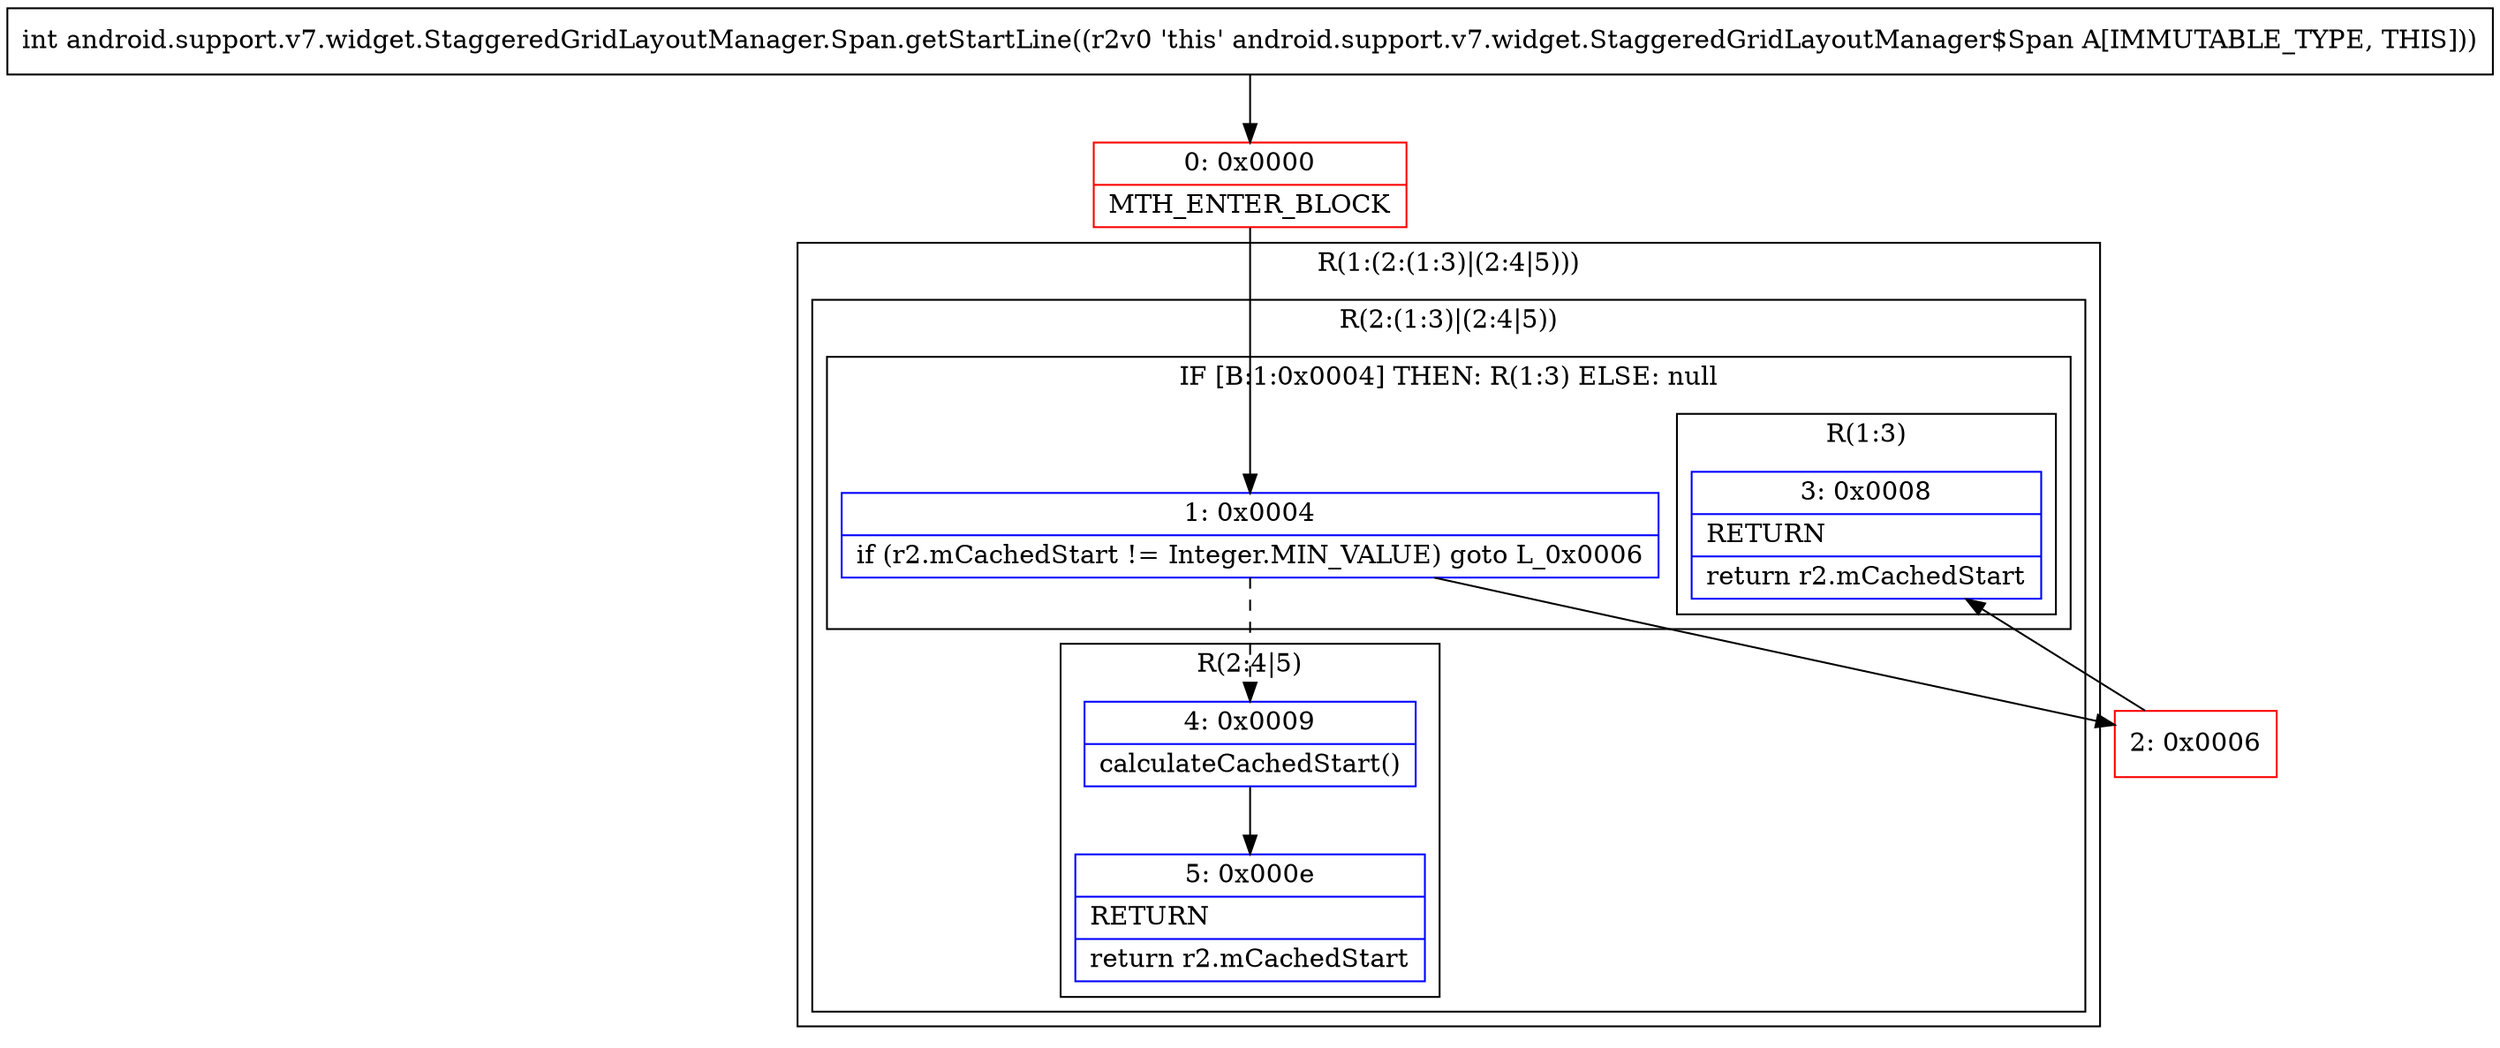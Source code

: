 digraph "CFG forandroid.support.v7.widget.StaggeredGridLayoutManager.Span.getStartLine()I" {
subgraph cluster_Region_1085895740 {
label = "R(1:(2:(1:3)|(2:4|5)))";
node [shape=record,color=blue];
subgraph cluster_Region_755702862 {
label = "R(2:(1:3)|(2:4|5))";
node [shape=record,color=blue];
subgraph cluster_IfRegion_1626864164 {
label = "IF [B:1:0x0004] THEN: R(1:3) ELSE: null";
node [shape=record,color=blue];
Node_1 [shape=record,label="{1\:\ 0x0004|if (r2.mCachedStart != Integer.MIN_VALUE) goto L_0x0006\l}"];
subgraph cluster_Region_253671020 {
label = "R(1:3)";
node [shape=record,color=blue];
Node_3 [shape=record,label="{3\:\ 0x0008|RETURN\l|return r2.mCachedStart\l}"];
}
}
subgraph cluster_Region_76360487 {
label = "R(2:4|5)";
node [shape=record,color=blue];
Node_4 [shape=record,label="{4\:\ 0x0009|calculateCachedStart()\l}"];
Node_5 [shape=record,label="{5\:\ 0x000e|RETURN\l|return r2.mCachedStart\l}"];
}
}
}
Node_0 [shape=record,color=red,label="{0\:\ 0x0000|MTH_ENTER_BLOCK\l}"];
Node_2 [shape=record,color=red,label="{2\:\ 0x0006}"];
MethodNode[shape=record,label="{int android.support.v7.widget.StaggeredGridLayoutManager.Span.getStartLine((r2v0 'this' android.support.v7.widget.StaggeredGridLayoutManager$Span A[IMMUTABLE_TYPE, THIS])) }"];
MethodNode -> Node_0;
Node_1 -> Node_2;
Node_1 -> Node_4[style=dashed];
Node_4 -> Node_5;
Node_0 -> Node_1;
Node_2 -> Node_3;
}

